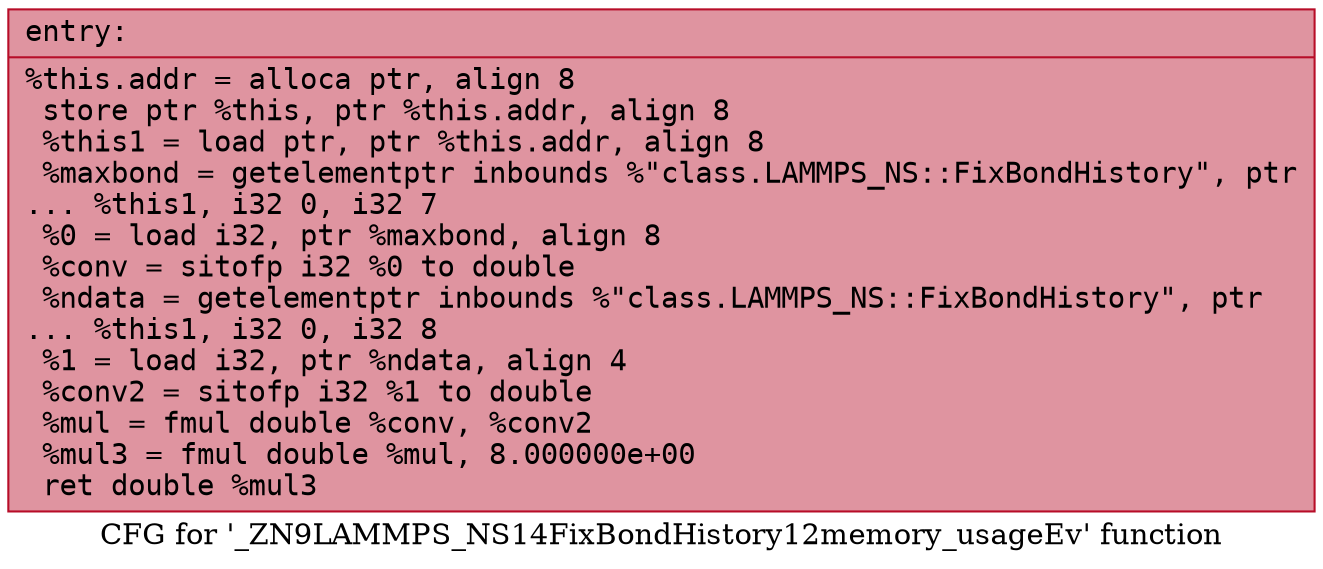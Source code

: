 digraph "CFG for '_ZN9LAMMPS_NS14FixBondHistory12memory_usageEv' function" {
	label="CFG for '_ZN9LAMMPS_NS14FixBondHistory12memory_usageEv' function";

	Node0x55e722ce7670 [shape=record,color="#b70d28ff", style=filled, fillcolor="#b70d2870" fontname="Courier",label="{entry:\l|  %this.addr = alloca ptr, align 8\l  store ptr %this, ptr %this.addr, align 8\l  %this1 = load ptr, ptr %this.addr, align 8\l  %maxbond = getelementptr inbounds %\"class.LAMMPS_NS::FixBondHistory\", ptr\l... %this1, i32 0, i32 7\l  %0 = load i32, ptr %maxbond, align 8\l  %conv = sitofp i32 %0 to double\l  %ndata = getelementptr inbounds %\"class.LAMMPS_NS::FixBondHistory\", ptr\l... %this1, i32 0, i32 8\l  %1 = load i32, ptr %ndata, align 4\l  %conv2 = sitofp i32 %1 to double\l  %mul = fmul double %conv, %conv2\l  %mul3 = fmul double %mul, 8.000000e+00\l  ret double %mul3\l}"];
}
